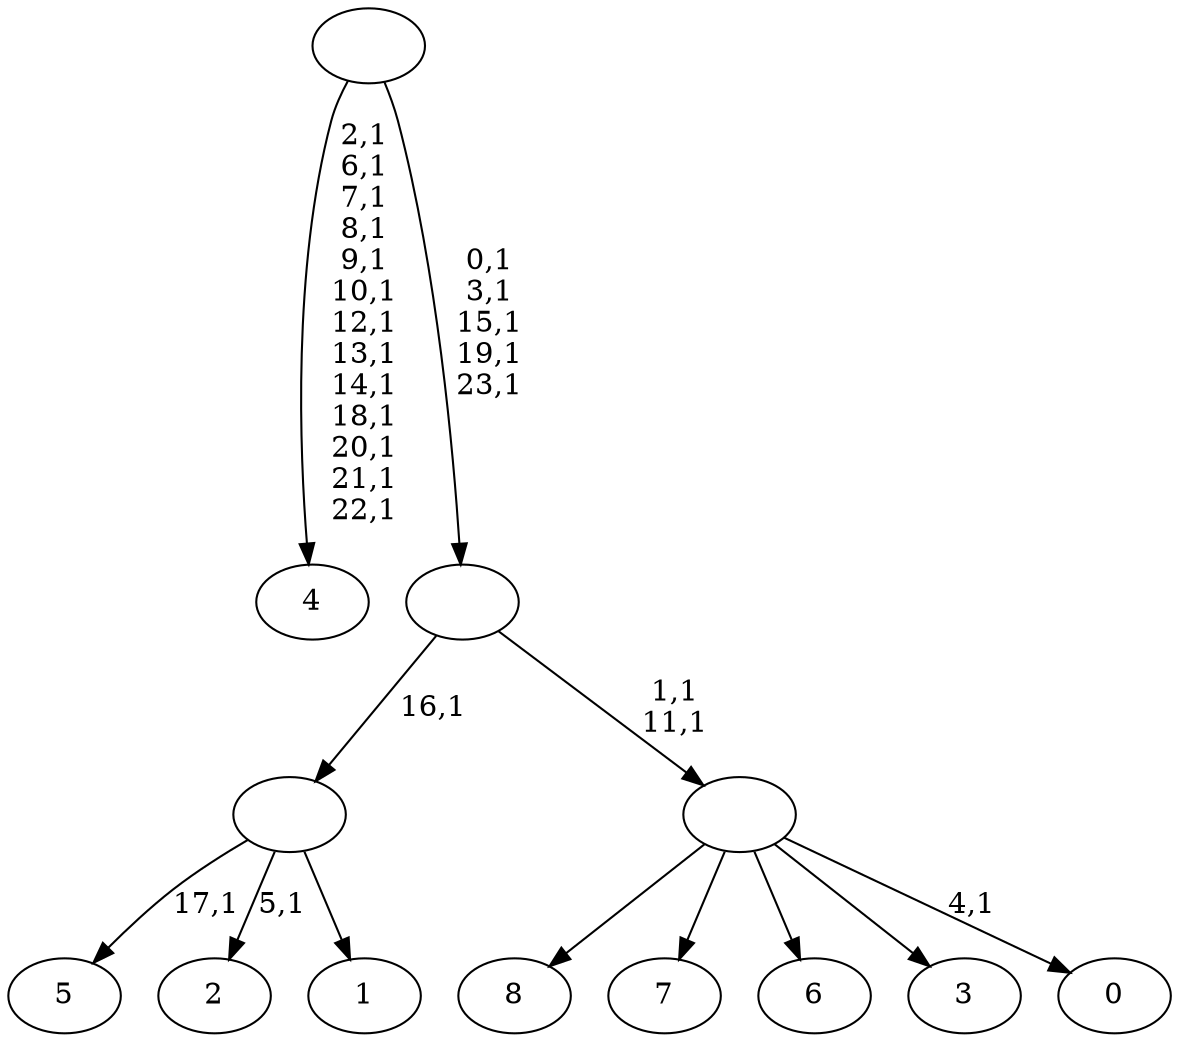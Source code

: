 digraph T {
	33 [label="8"]
	32 [label="7"]
	31 [label="6"]
	30 [label="5"]
	28 [label="4"]
	14 [label="3"]
	13 [label="2"]
	11 [label="1"]
	10 [label=""]
	9 [label="0"]
	7 [label=""]
	5 [label=""]
	0 [label=""]
	10 -> 13 [label="5,1"]
	10 -> 30 [label="17,1"]
	10 -> 11 [label=""]
	7 -> 9 [label="4,1"]
	7 -> 33 [label=""]
	7 -> 32 [label=""]
	7 -> 31 [label=""]
	7 -> 14 [label=""]
	5 -> 7 [label="1,1\n11,1"]
	5 -> 10 [label="16,1"]
	0 -> 5 [label="0,1\n3,1\n15,1\n19,1\n23,1"]
	0 -> 28 [label="2,1\n6,1\n7,1\n8,1\n9,1\n10,1\n12,1\n13,1\n14,1\n18,1\n20,1\n21,1\n22,1"]
}
